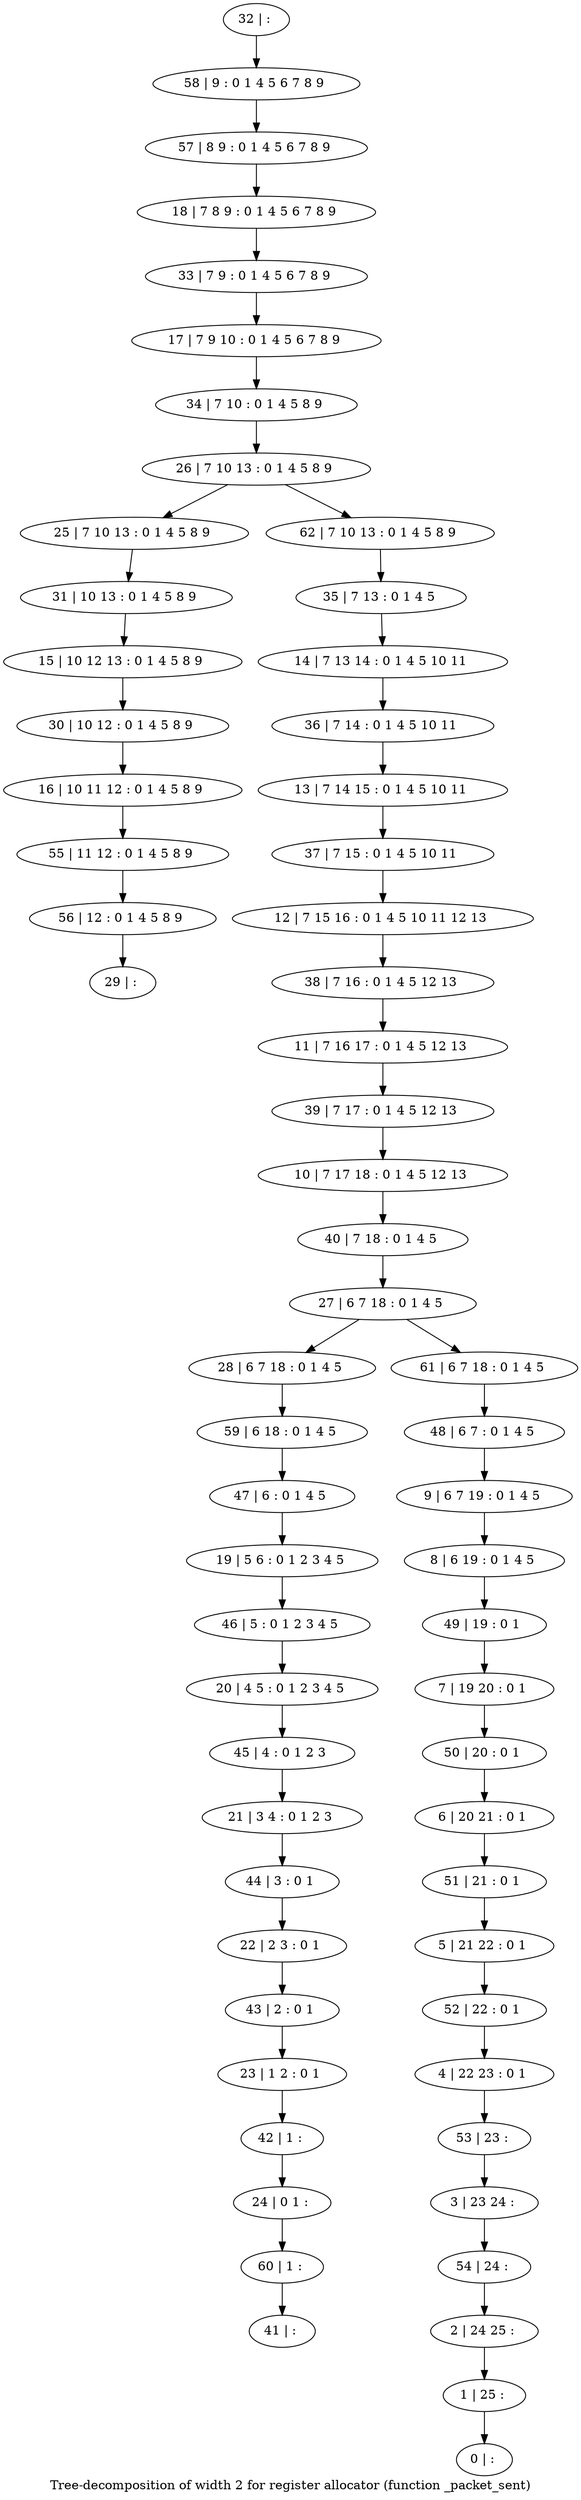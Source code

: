 digraph G {
graph [label="Tree-decomposition of width 2 for register allocator (function _packet_sent)"]
0[label="0 | : "];
1[label="1 | 25 : "];
2[label="2 | 24 25 : "];
3[label="3 | 23 24 : "];
4[label="4 | 22 23 : 0 1 "];
5[label="5 | 21 22 : 0 1 "];
6[label="6 | 20 21 : 0 1 "];
7[label="7 | 19 20 : 0 1 "];
8[label="8 | 6 19 : 0 1 4 5 "];
9[label="9 | 6 7 19 : 0 1 4 5 "];
10[label="10 | 7 17 18 : 0 1 4 5 12 13 "];
11[label="11 | 7 16 17 : 0 1 4 5 12 13 "];
12[label="12 | 7 15 16 : 0 1 4 5 10 11 12 13 "];
13[label="13 | 7 14 15 : 0 1 4 5 10 11 "];
14[label="14 | 7 13 14 : 0 1 4 5 10 11 "];
15[label="15 | 10 12 13 : 0 1 4 5 8 9 "];
16[label="16 | 10 11 12 : 0 1 4 5 8 9 "];
17[label="17 | 7 9 10 : 0 1 4 5 6 7 8 9 "];
18[label="18 | 7 8 9 : 0 1 4 5 6 7 8 9 "];
19[label="19 | 5 6 : 0 1 2 3 4 5 "];
20[label="20 | 4 5 : 0 1 2 3 4 5 "];
21[label="21 | 3 4 : 0 1 2 3 "];
22[label="22 | 2 3 : 0 1 "];
23[label="23 | 1 2 : 0 1 "];
24[label="24 | 0 1 : "];
25[label="25 | 7 10 13 : 0 1 4 5 8 9 "];
26[label="26 | 7 10 13 : 0 1 4 5 8 9 "];
27[label="27 | 6 7 18 : 0 1 4 5 "];
28[label="28 | 6 7 18 : 0 1 4 5 "];
29[label="29 | : "];
30[label="30 | 10 12 : 0 1 4 5 8 9 "];
31[label="31 | 10 13 : 0 1 4 5 8 9 "];
32[label="32 | : "];
33[label="33 | 7 9 : 0 1 4 5 6 7 8 9 "];
34[label="34 | 7 10 : 0 1 4 5 8 9 "];
35[label="35 | 7 13 : 0 1 4 5 "];
36[label="36 | 7 14 : 0 1 4 5 10 11 "];
37[label="37 | 7 15 : 0 1 4 5 10 11 "];
38[label="38 | 7 16 : 0 1 4 5 12 13 "];
39[label="39 | 7 17 : 0 1 4 5 12 13 "];
40[label="40 | 7 18 : 0 1 4 5 "];
41[label="41 | : "];
42[label="42 | 1 : "];
43[label="43 | 2 : 0 1 "];
44[label="44 | 3 : 0 1 "];
45[label="45 | 4 : 0 1 2 3 "];
46[label="46 | 5 : 0 1 2 3 4 5 "];
47[label="47 | 6 : 0 1 4 5 "];
48[label="48 | 6 7 : 0 1 4 5 "];
49[label="49 | 19 : 0 1 "];
50[label="50 | 20 : 0 1 "];
51[label="51 | 21 : 0 1 "];
52[label="52 | 22 : 0 1 "];
53[label="53 | 23 : "];
54[label="54 | 24 : "];
55[label="55 | 11 12 : 0 1 4 5 8 9 "];
56[label="56 | 12 : 0 1 4 5 8 9 "];
57[label="57 | 8 9 : 0 1 4 5 6 7 8 9 "];
58[label="58 | 9 : 0 1 4 5 6 7 8 9 "];
59[label="59 | 6 18 : 0 1 4 5 "];
60[label="60 | 1 : "];
61[label="61 | 6 7 18 : 0 1 4 5 "];
62[label="62 | 7 10 13 : 0 1 4 5 8 9 "];
30->16 ;
15->30 ;
31->15 ;
25->31 ;
42->24 ;
23->42 ;
43->23 ;
22->43 ;
44->22 ;
21->44 ;
45->21 ;
20->45 ;
46->20 ;
19->46 ;
47->19 ;
16->55 ;
56->29 ;
55->56 ;
59->47 ;
28->59 ;
60->41 ;
24->60 ;
32->58 ;
58->57 ;
57->18 ;
18->33 ;
33->17 ;
17->34 ;
34->26 ;
35->14 ;
14->36 ;
36->13 ;
13->37 ;
37->12 ;
12->38 ;
38->11 ;
11->39 ;
39->10 ;
10->40 ;
40->27 ;
48->9 ;
9->8 ;
8->49 ;
49->7 ;
7->50 ;
50->6 ;
6->51 ;
51->5 ;
5->52 ;
52->4 ;
4->53 ;
53->3 ;
3->54 ;
54->2 ;
2->1 ;
1->0 ;
61->48 ;
62->35 ;
27->28 ;
27->61 ;
26->25 ;
26->62 ;
}
